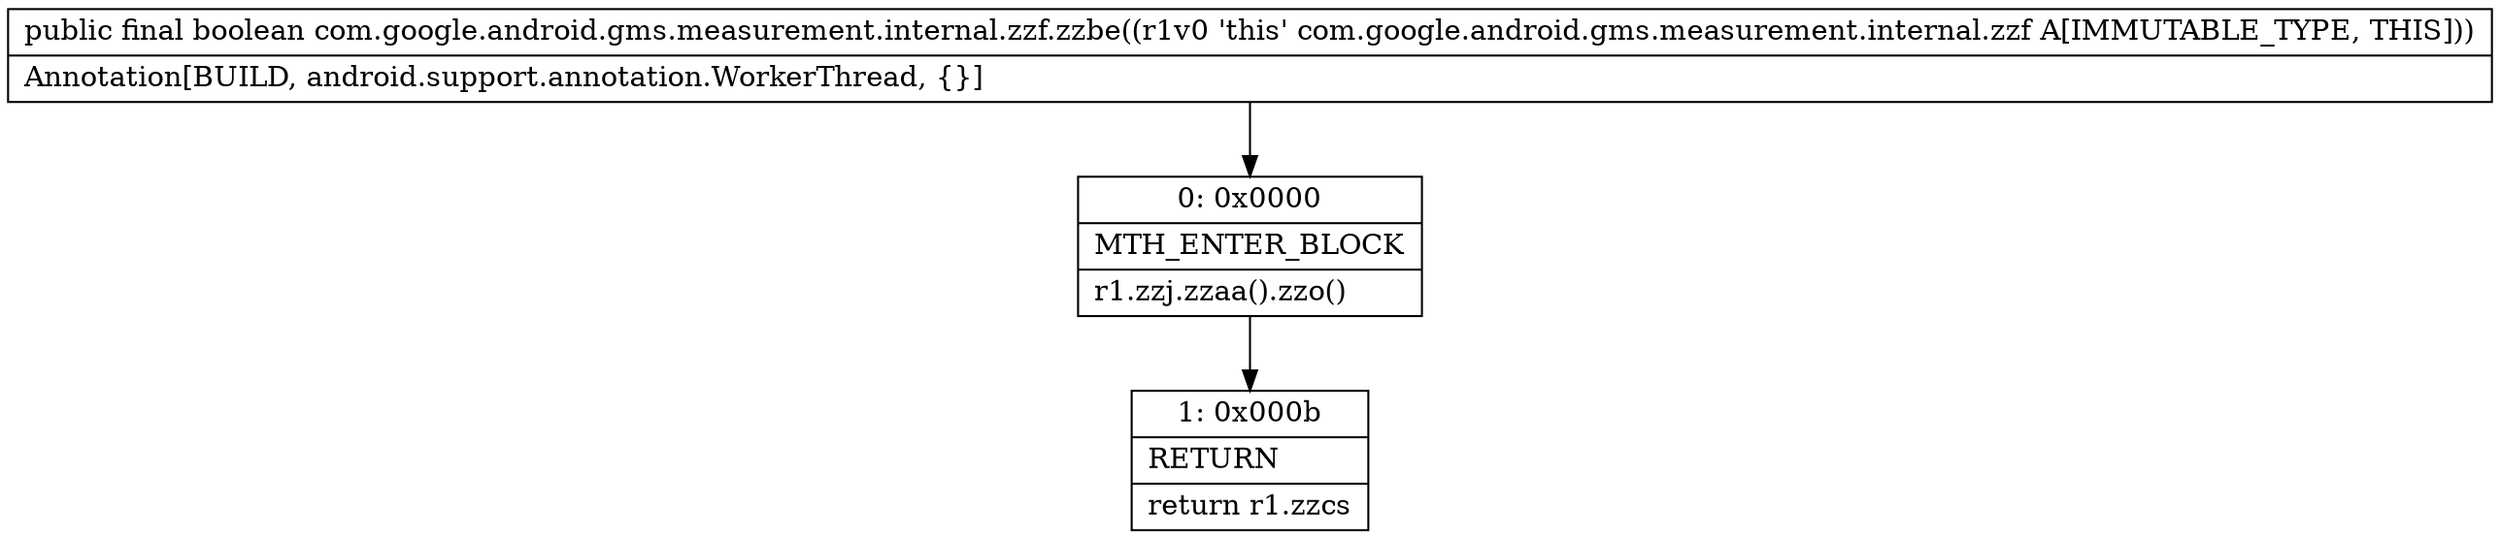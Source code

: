 digraph "CFG forcom.google.android.gms.measurement.internal.zzf.zzbe()Z" {
Node_0 [shape=record,label="{0\:\ 0x0000|MTH_ENTER_BLOCK\l|r1.zzj.zzaa().zzo()\l}"];
Node_1 [shape=record,label="{1\:\ 0x000b|RETURN\l|return r1.zzcs\l}"];
MethodNode[shape=record,label="{public final boolean com.google.android.gms.measurement.internal.zzf.zzbe((r1v0 'this' com.google.android.gms.measurement.internal.zzf A[IMMUTABLE_TYPE, THIS]))  | Annotation[BUILD, android.support.annotation.WorkerThread, \{\}]\l}"];
MethodNode -> Node_0;
Node_0 -> Node_1;
}

